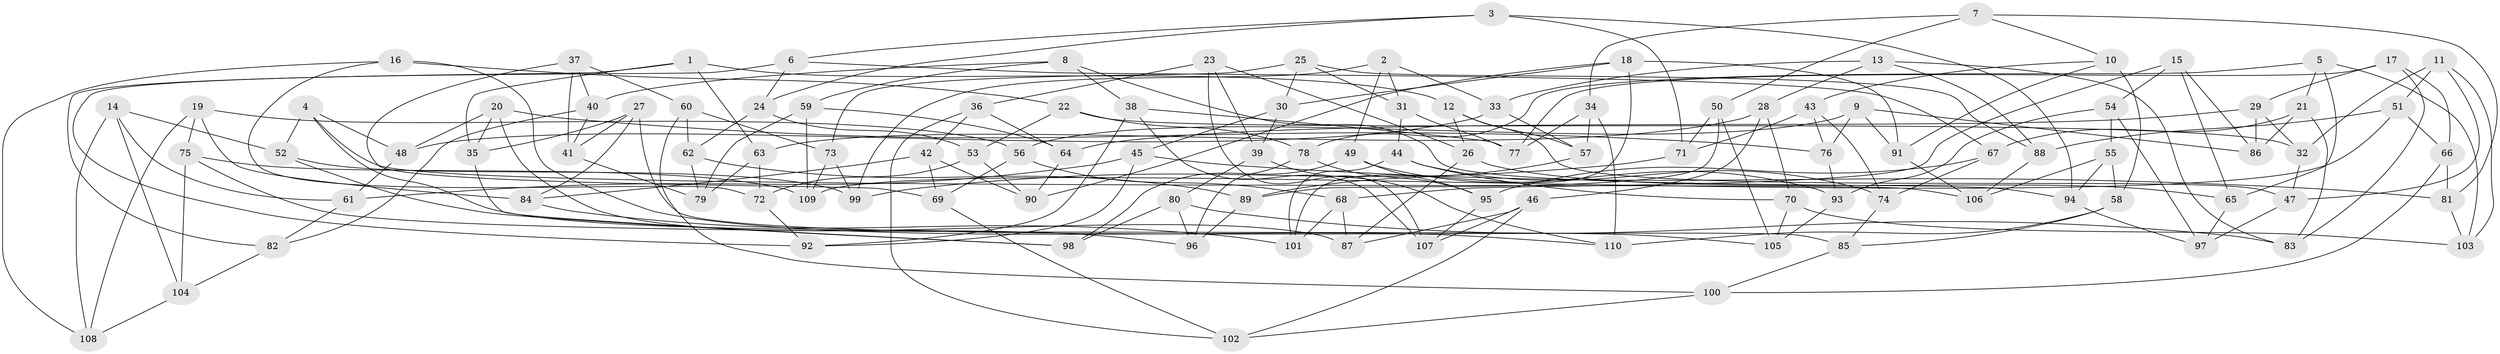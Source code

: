// Generated by graph-tools (version 1.1) at 2025/50/03/09/25 03:50:47]
// undirected, 110 vertices, 220 edges
graph export_dot {
graph [start="1"]
  node [color=gray90,style=filled];
  1;
  2;
  3;
  4;
  5;
  6;
  7;
  8;
  9;
  10;
  11;
  12;
  13;
  14;
  15;
  16;
  17;
  18;
  19;
  20;
  21;
  22;
  23;
  24;
  25;
  26;
  27;
  28;
  29;
  30;
  31;
  32;
  33;
  34;
  35;
  36;
  37;
  38;
  39;
  40;
  41;
  42;
  43;
  44;
  45;
  46;
  47;
  48;
  49;
  50;
  51;
  52;
  53;
  54;
  55;
  56;
  57;
  58;
  59;
  60;
  61;
  62;
  63;
  64;
  65;
  66;
  67;
  68;
  69;
  70;
  71;
  72;
  73;
  74;
  75;
  76;
  77;
  78;
  79;
  80;
  81;
  82;
  83;
  84;
  85;
  86;
  87;
  88;
  89;
  90;
  91;
  92;
  93;
  94;
  95;
  96;
  97;
  98;
  99;
  100;
  101;
  102;
  103;
  104;
  105;
  106;
  107;
  108;
  109;
  110;
  1 -- 35;
  1 -- 12;
  1 -- 63;
  1 -- 82;
  2 -- 99;
  2 -- 33;
  2 -- 31;
  2 -- 49;
  3 -- 24;
  3 -- 6;
  3 -- 71;
  3 -- 94;
  4 -- 52;
  4 -- 96;
  4 -- 106;
  4 -- 48;
  5 -- 65;
  5 -- 103;
  5 -- 21;
  5 -- 78;
  6 -- 24;
  6 -- 67;
  6 -- 92;
  7 -- 10;
  7 -- 81;
  7 -- 50;
  7 -- 34;
  8 -- 40;
  8 -- 94;
  8 -- 59;
  8 -- 38;
  9 -- 86;
  9 -- 91;
  9 -- 76;
  9 -- 56;
  10 -- 43;
  10 -- 91;
  10 -- 58;
  11 -- 51;
  11 -- 32;
  11 -- 103;
  11 -- 47;
  12 -- 47;
  12 -- 26;
  12 -- 57;
  13 -- 83;
  13 -- 88;
  13 -- 33;
  13 -- 28;
  14 -- 61;
  14 -- 108;
  14 -- 104;
  14 -- 52;
  15 -- 86;
  15 -- 68;
  15 -- 54;
  15 -- 65;
  16 -- 22;
  16 -- 72;
  16 -- 108;
  16 -- 110;
  17 -- 77;
  17 -- 83;
  17 -- 66;
  17 -- 29;
  18 -- 101;
  18 -- 30;
  18 -- 91;
  18 -- 90;
  19 -- 108;
  19 -- 56;
  19 -- 75;
  19 -- 84;
  20 -- 87;
  20 -- 48;
  20 -- 35;
  20 -- 76;
  21 -- 83;
  21 -- 67;
  21 -- 86;
  22 -- 32;
  22 -- 78;
  22 -- 53;
  23 -- 107;
  23 -- 36;
  23 -- 26;
  23 -- 39;
  24 -- 62;
  24 -- 53;
  25 -- 30;
  25 -- 73;
  25 -- 31;
  25 -- 88;
  26 -- 87;
  26 -- 65;
  27 -- 84;
  27 -- 41;
  27 -- 85;
  27 -- 35;
  28 -- 70;
  28 -- 63;
  28 -- 46;
  29 -- 86;
  29 -- 32;
  29 -- 64;
  30 -- 39;
  30 -- 45;
  31 -- 44;
  31 -- 77;
  32 -- 47;
  33 -- 57;
  33 -- 48;
  34 -- 77;
  34 -- 57;
  34 -- 110;
  35 -- 98;
  36 -- 42;
  36 -- 102;
  36 -- 64;
  37 -- 60;
  37 -- 40;
  37 -- 41;
  37 -- 69;
  38 -- 77;
  38 -- 92;
  38 -- 107;
  39 -- 80;
  39 -- 110;
  40 -- 82;
  40 -- 41;
  41 -- 79;
  42 -- 84;
  42 -- 90;
  42 -- 69;
  43 -- 71;
  43 -- 74;
  43 -- 76;
  44 -- 70;
  44 -- 74;
  44 -- 101;
  45 -- 61;
  45 -- 92;
  45 -- 81;
  46 -- 107;
  46 -- 102;
  46 -- 87;
  47 -- 97;
  48 -- 61;
  49 -- 95;
  49 -- 98;
  49 -- 93;
  50 -- 89;
  50 -- 71;
  50 -- 105;
  51 -- 66;
  51 -- 109;
  51 -- 88;
  52 -- 98;
  52 -- 99;
  53 -- 72;
  53 -- 90;
  54 -- 93;
  54 -- 55;
  54 -- 97;
  55 -- 106;
  55 -- 94;
  55 -- 58;
  56 -- 69;
  56 -- 68;
  57 -- 89;
  58 -- 85;
  58 -- 110;
  59 -- 64;
  59 -- 79;
  59 -- 109;
  60 -- 62;
  60 -- 73;
  60 -- 100;
  61 -- 82;
  62 -- 89;
  62 -- 79;
  63 -- 72;
  63 -- 79;
  64 -- 90;
  65 -- 97;
  66 -- 100;
  66 -- 81;
  67 -- 74;
  67 -- 95;
  68 -- 101;
  68 -- 87;
  69 -- 102;
  70 -- 105;
  70 -- 103;
  71 -- 99;
  72 -- 92;
  73 -- 99;
  73 -- 109;
  74 -- 85;
  75 -- 104;
  75 -- 105;
  75 -- 109;
  76 -- 93;
  78 -- 95;
  78 -- 96;
  80 -- 96;
  80 -- 83;
  80 -- 98;
  81 -- 103;
  82 -- 104;
  84 -- 101;
  85 -- 100;
  88 -- 106;
  89 -- 96;
  91 -- 106;
  93 -- 105;
  94 -- 97;
  95 -- 107;
  100 -- 102;
  104 -- 108;
}
